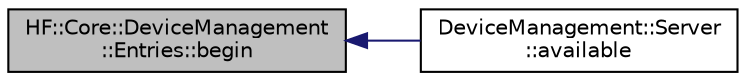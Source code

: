 digraph "HF::Core::DeviceManagement::Entries::begin"
{
  edge [fontname="Helvetica",fontsize="10",labelfontname="Helvetica",labelfontsize="10"];
  node [fontname="Helvetica",fontsize="10",shape=record];
  rankdir="LR";
  Node1 [label="HF::Core::DeviceManagement\l::Entries::begin",height=0.2,width=0.4,color="black", fillcolor="grey75", style="filled", fontcolor="black"];
  Node1 -> Node2 [dir="back",color="midnightblue",fontsize="10",style="solid",fontname="Helvetica"];
  Node2 [label="DeviceManagement::Server\l::available",height=0.2,width=0.4,color="black", fillcolor="white", style="filled",URL="$group__examples.html#ga595ce42fe36ec8f0ca2a56d1432ae325",tooltip="Check if the given address is available for registration. "];
}
